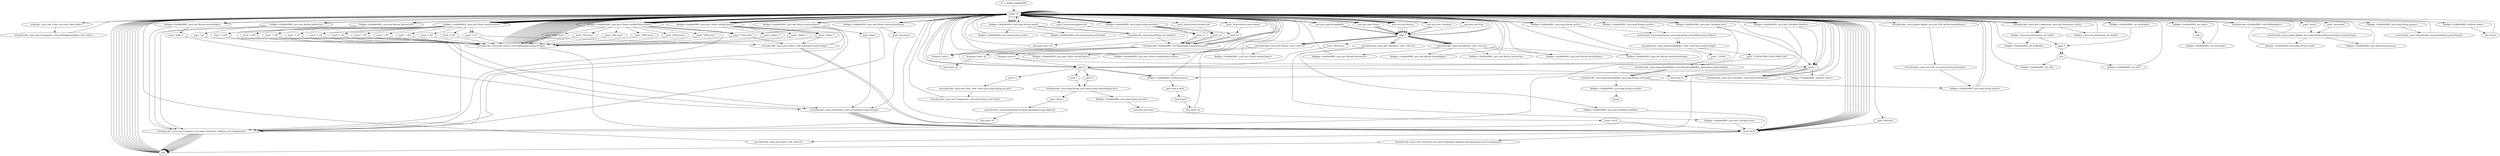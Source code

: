 digraph "" {
    "r0 := @this: hubble0981"
    "load.r r0"
    "r0 := @this: hubble0981"->"load.r r0";
    "staticget <java.awt.Color: java.awt.Color white>"
    "load.r r0"->"staticget <java.awt.Color: java.awt.Color white>";
    "virtualinvoke <java.awt.Component: void setBackground(java.awt.Color)>"
    "staticget <java.awt.Color: java.awt.Color white>"->"virtualinvoke <java.awt.Component: void setBackground(java.awt.Color)>";
    "virtualinvoke <java.awt.Component: void setBackground(java.awt.Color)>"->"load.r r0";
    "new java.awt.Font"
    "load.r r0"->"new java.awt.Font";
    "dup1.r"
    "new java.awt.Font"->"dup1.r";
    "push \"Helvetica\""
    "dup1.r"->"push \"Helvetica\"";
    "push 0"
    "push \"Helvetica\""->"push 0";
    "push 12"
    "push 0"->"push 12";
    "specialinvoke <java.awt.Font: void <init>(java.lang.String,int,int)>"
    "push 12"->"specialinvoke <java.awt.Font: void <init>(java.lang.String,int,int)>";
    "virtualinvoke <java.awt.Component: void setFont(java.awt.Font)>"
    "specialinvoke <java.awt.Font: void <init>(java.lang.String,int,int)>"->"virtualinvoke <java.awt.Component: void setFont(java.awt.Font)>";
    "virtualinvoke <java.awt.Component: void setFont(java.awt.Font)>"->"load.r r0";
    "load.r r0"->"load.r r0";
    "virtualinvoke <java.awt.Component: java.awt.Dimension size()>"
    "load.r r0"->"virtualinvoke <java.awt.Component: java.awt.Dimension size()>";
    "fieldget <java.awt.Dimension: int width>"
    "virtualinvoke <java.awt.Component: java.awt.Dimension size()>"->"fieldget <java.awt.Dimension: int width>";
    "fieldput <hubble0981: int myWidth>"
    "fieldget <java.awt.Dimension: int width>"->"fieldput <hubble0981: int myWidth>";
    "fieldput <hubble0981: int myWidth>"->"load.r r0";
    "load.r r0"->"load.r r0";
    "load.r r0"->"virtualinvoke <java.awt.Component: java.awt.Dimension size()>";
    "fieldget <java.awt.Dimension: int height>"
    "virtualinvoke <java.awt.Component: java.awt.Dimension size()>"->"fieldget <java.awt.Dimension: int height>";
    "fieldget <java.awt.Dimension: int height>"->"load.r r0";
    "fieldget <hubble0981: int oben>"
    "load.r r0"->"fieldget <hubble0981: int oben>";
    "sub.i"
    "fieldget <hubble0981: int oben>"->"sub.i";
    "fieldput <hubble0981: int myHeight>"
    "sub.i"->"fieldput <hubble0981: int myHeight>";
    "fieldput <hubble0981: int myHeight>"->"load.r r0";
    "load.r r0"->"load.r r0";
    "load.r r0"->"virtualinvoke <java.awt.Component: java.awt.Dimension size()>";
    "virtualinvoke <java.awt.Component: java.awt.Dimension size()>"->"fieldget <java.awt.Dimension: int width>";
    "push 2"
    "fieldget <java.awt.Dimension: int width>"->"push 2";
    "div.i"
    "push 2"->"div.i";
    "fieldput <hubble0981: int xM>"
    "div.i"->"fieldput <hubble0981: int xM>";
    "fieldput <hubble0981: int xM>"->"load.r r0";
    "load.r r0"->"load.r r0";
    "fieldget <hubble0981: int myHeight>"
    "load.r r0"->"fieldget <hubble0981: int myHeight>";
    "fieldget <hubble0981: int myHeight>"->"push 2";
    "push 2"->"div.i";
    "fieldput <hubble0981: int yM>"
    "div.i"->"fieldput <hubble0981: int yM>";
    "fieldput <hubble0981: int yM>"->"load.r r0";
    "virtualinvoke <hubble0981: void doRandom()>"
    "load.r r0"->"virtualinvoke <hubble0981: void doRandom()>";
    "virtualinvoke <hubble0981: void doRandom()>"->"load.r r0";
    "load.r r0"->"load.r r0";
    "virtualinvoke <java.applet.Applet: java.net.URL getDocumentBase()>"
    "load.r r0"->"virtualinvoke <java.applet.Applet: java.net.URL getDocumentBase()>";
    "virtualinvoke <java.net.URL: java.lang.String toString()>"
    "virtualinvoke <java.applet.Applet: java.net.URL getDocumentBase()>"->"virtualinvoke <java.net.URL: java.lang.String toString()>";
    "fieldput <hubble0981: java.lang.String myStr>"
    "virtualinvoke <java.net.URL: java.lang.String toString()>"->"fieldput <hubble0981: java.lang.String myStr>";
    "fieldput <hubble0981: java.lang.String myStr>"->"load.r r0";
    "new java.lang.StringBuffer"
    "load.r r0"->"new java.lang.StringBuffer";
    "new java.lang.StringBuffer"->"dup1.r";
    "dup1.r"->"load.r r0";
    "fieldget <hubble0981: java.lang.String myStr>"
    "load.r r0"->"fieldget <hubble0981: java.lang.String myStr>";
    "staticinvoke <java.lang.String: java.lang.String valueOf(java.lang.Object)>"
    "fieldget <hubble0981: java.lang.String myStr>"->"staticinvoke <java.lang.String: java.lang.String valueOf(java.lang.Object)>";
    "specialinvoke <java.lang.StringBuffer: void <init>(java.lang.String)>"
    "staticinvoke <java.lang.String: java.lang.String valueOf(java.lang.Object)>"->"specialinvoke <java.lang.StringBuffer: void <init>(java.lang.String)>";
    "push \"1234567890123456789012345\""
    "specialinvoke <java.lang.StringBuffer: void <init>(java.lang.String)>"->"push \"1234567890123456789012345\"";
    "virtualinvoke <java.lang.StringBuffer: java.lang.StringBuffer append(java.lang.String)>"
    "push \"1234567890123456789012345\""->"virtualinvoke <java.lang.StringBuffer: java.lang.StringBuffer append(java.lang.String)>";
    "virtualinvoke <java.lang.StringBuffer: java.lang.String toString()>"
    "virtualinvoke <java.lang.StringBuffer: java.lang.StringBuffer append(java.lang.String)>"->"virtualinvoke <java.lang.StringBuffer: java.lang.String toString()>";
    "virtualinvoke <java.lang.StringBuffer: java.lang.String toString()>"->"fieldput <hubble0981: java.lang.String myStr>";
    "fieldput <hubble0981: java.lang.String myStr>"->"load.r r0";
    "load.r r0"->"load.r r0";
    "load.r r0"->"fieldget <hubble0981: java.lang.String myStr>";
    "fieldget <hubble0981: java.lang.String myStr>"->"push 0";
    "push 27"
    "push 0"->"push 27";
    "virtualinvoke <java.lang.String: java.lang.String substring(int,int)>"
    "push 27"->"virtualinvoke <java.lang.String: java.lang.String substring(int,int)>";
    "fieldput <hubble0981: java.lang.String wwwStr>"
    "virtualinvoke <java.lang.String: java.lang.String substring(int,int)>"->"fieldput <hubble0981: java.lang.String wwwStr>";
    "new java.awt.Panel"
    "fieldput <hubble0981: java.lang.String wwwStr>"->"new java.awt.Panel";
    "store.r $r16"
    "new java.awt.Panel"->"store.r $r16";
    "load.r $r16"
    "store.r $r16"->"load.r $r16";
    "specialinvoke <java.awt.Panel: void <init>()>"
    "load.r $r16"->"specialinvoke <java.awt.Panel: void <init>()>";
    "specialinvoke <java.awt.Panel: void <init>()>"->"load.r r0";
    "push \"Buttons\""
    "load.r r0"->"push \"Buttons\"";
    "push \"Buttons\""->"load.r $r16";
    "virtualinvoke <java.awt.Container: java.awt.Component add(java.lang.String,java.awt.Component)>"
    "load.r $r16"->"virtualinvoke <java.awt.Container: java.awt.Component add(java.lang.String,java.awt.Component)>";
    "pop"
    "virtualinvoke <java.awt.Container: java.awt.Component add(java.lang.String,java.awt.Component)>"->"pop";
    "pop"->"load.r r0";
    "new java.awt.Choice"
    "load.r r0"->"new java.awt.Choice";
    "new java.awt.Choice"->"dup1.r";
    "specialinvoke <java.awt.Choice: void <init>()>"
    "dup1.r"->"specialinvoke <java.awt.Choice: void <init>()>";
    "fieldput <hubble0981: java.awt.Choice factorChoice>"
    "specialinvoke <java.awt.Choice: void <init>()>"->"fieldput <hubble0981: java.awt.Choice factorChoice>";
    "fieldput <hubble0981: java.awt.Choice factorChoice>"->"load.r r0";
    "fieldget <hubble0981: java.awt.Choice factorChoice>"
    "load.r r0"->"fieldget <hubble0981: java.awt.Choice factorChoice>";
    "push \"1.00\""
    "fieldget <hubble0981: java.awt.Choice factorChoice>"->"push \"1.00\"";
    "virtualinvoke <java.awt.Choice: void addItem(java.lang.String)>"
    "push \"1.00\""->"virtualinvoke <java.awt.Choice: void addItem(java.lang.String)>";
    "virtualinvoke <java.awt.Choice: void addItem(java.lang.String)>"->"load.r r0";
    "load.r r0"->"fieldget <hubble0981: java.awt.Choice factorChoice>";
    "push \"1.02\""
    "fieldget <hubble0981: java.awt.Choice factorChoice>"->"push \"1.02\"";
    "push \"1.02\""->"virtualinvoke <java.awt.Choice: void addItem(java.lang.String)>";
    "virtualinvoke <java.awt.Choice: void addItem(java.lang.String)>"->"load.r r0";
    "load.r r0"->"fieldget <hubble0981: java.awt.Choice factorChoice>";
    "push \"1.04\""
    "fieldget <hubble0981: java.awt.Choice factorChoice>"->"push \"1.04\"";
    "push \"1.04\""->"virtualinvoke <java.awt.Choice: void addItem(java.lang.String)>";
    "virtualinvoke <java.awt.Choice: void addItem(java.lang.String)>"->"load.r r0";
    "load.r r0"->"fieldget <hubble0981: java.awt.Choice factorChoice>";
    "push \"1.06\""
    "fieldget <hubble0981: java.awt.Choice factorChoice>"->"push \"1.06\"";
    "push \"1.06\""->"virtualinvoke <java.awt.Choice: void addItem(java.lang.String)>";
    "virtualinvoke <java.awt.Choice: void addItem(java.lang.String)>"->"load.r r0";
    "load.r r0"->"fieldget <hubble0981: java.awt.Choice factorChoice>";
    "push \"1.08\""
    "fieldget <hubble0981: java.awt.Choice factorChoice>"->"push \"1.08\"";
    "push \"1.08\""->"virtualinvoke <java.awt.Choice: void addItem(java.lang.String)>";
    "virtualinvoke <java.awt.Choice: void addItem(java.lang.String)>"->"load.r r0";
    "load.r r0"->"fieldget <hubble0981: java.awt.Choice factorChoice>";
    "push \"1.10\""
    "fieldget <hubble0981: java.awt.Choice factorChoice>"->"push \"1.10\"";
    "push \"1.10\""->"virtualinvoke <java.awt.Choice: void addItem(java.lang.String)>";
    "virtualinvoke <java.awt.Choice: void addItem(java.lang.String)>"->"load.r r0";
    "load.r r0"->"fieldget <hubble0981: java.awt.Choice factorChoice>";
    "push \"1.12\""
    "fieldget <hubble0981: java.awt.Choice factorChoice>"->"push \"1.12\"";
    "push \"1.12\""->"virtualinvoke <java.awt.Choice: void addItem(java.lang.String)>";
    "virtualinvoke <java.awt.Choice: void addItem(java.lang.String)>"->"load.r r0";
    "load.r r0"->"fieldget <hubble0981: java.awt.Choice factorChoice>";
    "push \"1.14\""
    "fieldget <hubble0981: java.awt.Choice factorChoice>"->"push \"1.14\"";
    "push \"1.14\""->"virtualinvoke <java.awt.Choice: void addItem(java.lang.String)>";
    "virtualinvoke <java.awt.Choice: void addItem(java.lang.String)>"->"load.r r0";
    "load.r r0"->"fieldget <hubble0981: java.awt.Choice factorChoice>";
    "push \"1.16\""
    "fieldget <hubble0981: java.awt.Choice factorChoice>"->"push \"1.16\"";
    "push \"1.16\""->"virtualinvoke <java.awt.Choice: void addItem(java.lang.String)>";
    "virtualinvoke <java.awt.Choice: void addItem(java.lang.String)>"->"load.r r0";
    "load.r r0"->"fieldget <hubble0981: java.awt.Choice factorChoice>";
    "push \"1.18\""
    "fieldget <hubble0981: java.awt.Choice factorChoice>"->"push \"1.18\"";
    "push \"1.18\""->"virtualinvoke <java.awt.Choice: void addItem(java.lang.String)>";
    "virtualinvoke <java.awt.Choice: void addItem(java.lang.String)>"->"load.r r0";
    "load.r r0"->"fieldget <hubble0981: java.awt.Choice factorChoice>";
    "push \"1.20\""
    "fieldget <hubble0981: java.awt.Choice factorChoice>"->"push \"1.20\"";
    "push \"1.20\""->"virtualinvoke <java.awt.Choice: void addItem(java.lang.String)>";
    "virtualinvoke <java.awt.Choice: void addItem(java.lang.String)>"->"load.r r0";
    "load.r r0"->"fieldget <hubble0981: java.awt.Choice factorChoice>";
    "fieldget <hubble0981: java.awt.Choice factorChoice>"->"push \"1.10\"";
    "virtualinvoke <java.awt.Choice: void select(java.lang.String)>"
    "push \"1.10\""->"virtualinvoke <java.awt.Choice: void select(java.lang.String)>";
    "virtualinvoke <java.awt.Choice: void select(java.lang.String)>"->"load.r $r16";
    "load.r $r16"->"load.r r0";
    "load.r r0"->"fieldget <hubble0981: java.awt.Choice factorChoice>";
    "virtualinvoke <java.awt.Container: java.awt.Component add(java.awt.Component)>"
    "fieldget <hubble0981: java.awt.Choice factorChoice>"->"virtualinvoke <java.awt.Container: java.awt.Component add(java.awt.Component)>";
    "virtualinvoke <java.awt.Container: java.awt.Component add(java.awt.Component)>"->"pop";
    "pop"->"load.r r0";
    "load.r r0"->"new java.awt.Choice";
    "new java.awt.Choice"->"dup1.r";
    "dup1.r"->"specialinvoke <java.awt.Choice: void <init>()>";
    "fieldput <hubble0981: java.awt.Choice numberStarsChoice>"
    "specialinvoke <java.awt.Choice: void <init>()>"->"fieldput <hubble0981: java.awt.Choice numberStarsChoice>";
    "fieldput <hubble0981: java.awt.Choice numberStarsChoice>"->"load.r r0";
    "fieldget <hubble0981: java.awt.Choice numberStarsChoice>"
    "load.r r0"->"fieldget <hubble0981: java.awt.Choice numberStarsChoice>";
    "push \"250 stars\""
    "fieldget <hubble0981: java.awt.Choice numberStarsChoice>"->"push \"250 stars\"";
    "push \"250 stars\""->"virtualinvoke <java.awt.Choice: void addItem(java.lang.String)>";
    "virtualinvoke <java.awt.Choice: void addItem(java.lang.String)>"->"load.r r0";
    "load.r r0"->"fieldget <hubble0981: java.awt.Choice numberStarsChoice>";
    "push \"500 stars\""
    "fieldget <hubble0981: java.awt.Choice numberStarsChoice>"->"push \"500 stars\"";
    "push \"500 stars\""->"virtualinvoke <java.awt.Choice: void addItem(java.lang.String)>";
    "virtualinvoke <java.awt.Choice: void addItem(java.lang.String)>"->"load.r r0";
    "load.r r0"->"fieldget <hubble0981: java.awt.Choice numberStarsChoice>";
    "push \"1000 stars\""
    "fieldget <hubble0981: java.awt.Choice numberStarsChoice>"->"push \"1000 stars\"";
    "push \"1000 stars\""->"virtualinvoke <java.awt.Choice: void addItem(java.lang.String)>";
    "virtualinvoke <java.awt.Choice: void addItem(java.lang.String)>"->"load.r r0";
    "load.r r0"->"fieldget <hubble0981: java.awt.Choice numberStarsChoice>";
    "push \"1500 stars\""
    "fieldget <hubble0981: java.awt.Choice numberStarsChoice>"->"push \"1500 stars\"";
    "push \"1500 stars\""->"virtualinvoke <java.awt.Choice: void addItem(java.lang.String)>";
    "virtualinvoke <java.awt.Choice: void addItem(java.lang.String)>"->"load.r r0";
    "load.r r0"->"fieldget <hubble0981: java.awt.Choice numberStarsChoice>";
    "push \"2000 stars\""
    "fieldget <hubble0981: java.awt.Choice numberStarsChoice>"->"push \"2000 stars\"";
    "push \"2000 stars\""->"virtualinvoke <java.awt.Choice: void addItem(java.lang.String)>";
    "virtualinvoke <java.awt.Choice: void addItem(java.lang.String)>"->"load.r r0";
    "load.r r0"->"fieldget <hubble0981: java.awt.Choice numberStarsChoice>";
    "push \"2500 stars\""
    "fieldget <hubble0981: java.awt.Choice numberStarsChoice>"->"push \"2500 stars\"";
    "push \"2500 stars\""->"virtualinvoke <java.awt.Choice: void addItem(java.lang.String)>";
    "virtualinvoke <java.awt.Choice: void addItem(java.lang.String)>"->"load.r r0";
    "load.r r0"->"fieldget <hubble0981: java.awt.Choice numberStarsChoice>";
    "push \"3000 stars\""
    "fieldget <hubble0981: java.awt.Choice numberStarsChoice>"->"push \"3000 stars\"";
    "push \"3000 stars\""->"virtualinvoke <java.awt.Choice: void addItem(java.lang.String)>";
    "virtualinvoke <java.awt.Choice: void addItem(java.lang.String)>"->"load.r r0";
    "load.r r0"->"fieldget <hubble0981: java.awt.Choice numberStarsChoice>";
    "fieldget <hubble0981: java.awt.Choice numberStarsChoice>"->"push \"1500 stars\"";
    "push \"1500 stars\""->"virtualinvoke <java.awt.Choice: void select(java.lang.String)>";
    "virtualinvoke <java.awt.Choice: void select(java.lang.String)>"->"load.r $r16";
    "load.r $r16"->"load.r r0";
    "load.r r0"->"fieldget <hubble0981: java.awt.Choice numberStarsChoice>";
    "fieldget <hubble0981: java.awt.Choice numberStarsChoice>"->"virtualinvoke <java.awt.Container: java.awt.Component add(java.awt.Component)>";
    "virtualinvoke <java.awt.Container: java.awt.Component add(java.awt.Component)>"->"pop";
    "pop"->"load.r r0";
    "new java.awt.Button"
    "load.r r0"->"new java.awt.Button";
    "new java.awt.Button"->"dup1.r";
    "specialinvoke <java.awt.Button: void <init>()>"
    "dup1.r"->"specialinvoke <java.awt.Button: void <init>()>";
    "fieldput <hubble0981: java.awt.Button buttonLeft>"
    "specialinvoke <java.awt.Button: void <init>()>"->"fieldput <hubble0981: java.awt.Button buttonLeft>";
    "fieldput <hubble0981: java.awt.Button buttonLeft>"->"load.r r0";
    "fieldget <hubble0981: java.awt.Button buttonLeft>"
    "load.r r0"->"fieldget <hubble0981: java.awt.Button buttonLeft>";
    "push \"< left\""
    "fieldget <hubble0981: java.awt.Button buttonLeft>"->"push \"< left\"";
    "virtualinvoke <java.awt.Button: void setLabel(java.lang.String)>"
    "push \"< left\""->"virtualinvoke <java.awt.Button: void setLabel(java.lang.String)>";
    "virtualinvoke <java.awt.Button: void setLabel(java.lang.String)>"->"load.r $r16";
    "load.r $r16"->"load.r r0";
    "load.r r0"->"fieldget <hubble0981: java.awt.Button buttonLeft>";
    "fieldget <hubble0981: java.awt.Button buttonLeft>"->"virtualinvoke <java.awt.Container: java.awt.Component add(java.awt.Component)>";
    "virtualinvoke <java.awt.Container: java.awt.Component add(java.awt.Component)>"->"pop";
    "pop"->"load.r r0";
    "load.r r0"->"new java.awt.Button";
    "new java.awt.Button"->"dup1.r";
    "dup1.r"->"specialinvoke <java.awt.Button: void <init>()>";
    "fieldput <hubble0981: java.awt.Button buttonRight>"
    "specialinvoke <java.awt.Button: void <init>()>"->"fieldput <hubble0981: java.awt.Button buttonRight>";
    "fieldput <hubble0981: java.awt.Button buttonRight>"->"load.r r0";
    "fieldget <hubble0981: java.awt.Button buttonRight>"
    "load.r r0"->"fieldget <hubble0981: java.awt.Button buttonRight>";
    "push \"right >\""
    "fieldget <hubble0981: java.awt.Button buttonRight>"->"push \"right >\"";
    "push \"right >\""->"virtualinvoke <java.awt.Button: void setLabel(java.lang.String)>";
    "virtualinvoke <java.awt.Button: void setLabel(java.lang.String)>"->"load.r $r16";
    "load.r $r16"->"load.r r0";
    "load.r r0"->"fieldget <hubble0981: java.awt.Button buttonRight>";
    "fieldget <hubble0981: java.awt.Button buttonRight>"->"virtualinvoke <java.awt.Container: java.awt.Component add(java.awt.Component)>";
    "virtualinvoke <java.awt.Container: java.awt.Component add(java.awt.Component)>"->"pop";
    "pop"->"load.r r0";
    "load.r r0"->"new java.awt.Button";
    "new java.awt.Button"->"dup1.r";
    "dup1.r"->"specialinvoke <java.awt.Button: void <init>()>";
    "fieldput <hubble0981: java.awt.Button buttonUp>"
    "specialinvoke <java.awt.Button: void <init>()>"->"fieldput <hubble0981: java.awt.Button buttonUp>";
    "fieldput <hubble0981: java.awt.Button buttonUp>"->"load.r r0";
    "fieldget <hubble0981: java.awt.Button buttonUp>"
    "load.r r0"->"fieldget <hubble0981: java.awt.Button buttonUp>";
    "push \"up\""
    "fieldget <hubble0981: java.awt.Button buttonUp>"->"push \"up\"";
    "push \"up\""->"virtualinvoke <java.awt.Button: void setLabel(java.lang.String)>";
    "virtualinvoke <java.awt.Button: void setLabel(java.lang.String)>"->"load.r $r16";
    "load.r $r16"->"load.r r0";
    "load.r r0"->"fieldget <hubble0981: java.awt.Button buttonUp>";
    "fieldget <hubble0981: java.awt.Button buttonUp>"->"virtualinvoke <java.awt.Container: java.awt.Component add(java.awt.Component)>";
    "virtualinvoke <java.awt.Container: java.awt.Component add(java.awt.Component)>"->"pop";
    "pop"->"load.r r0";
    "load.r r0"->"new java.awt.Button";
    "new java.awt.Button"->"dup1.r";
    "dup1.r"->"specialinvoke <java.awt.Button: void <init>()>";
    "fieldput <hubble0981: java.awt.Button buttonDown>"
    "specialinvoke <java.awt.Button: void <init>()>"->"fieldput <hubble0981: java.awt.Button buttonDown>";
    "fieldput <hubble0981: java.awt.Button buttonDown>"->"load.r r0";
    "fieldget <hubble0981: java.awt.Button buttonDown>"
    "load.r r0"->"fieldget <hubble0981: java.awt.Button buttonDown>";
    "push \"down\""
    "fieldget <hubble0981: java.awt.Button buttonDown>"->"push \"down\"";
    "push \"down\""->"virtualinvoke <java.awt.Button: void setLabel(java.lang.String)>";
    "virtualinvoke <java.awt.Button: void setLabel(java.lang.String)>"->"load.r $r16";
    "load.r $r16"->"load.r r0";
    "load.r r0"->"fieldget <hubble0981: java.awt.Button buttonDown>";
    "fieldget <hubble0981: java.awt.Button buttonDown>"->"virtualinvoke <java.awt.Container: java.awt.Component add(java.awt.Component)>";
    "virtualinvoke <java.awt.Container: java.awt.Component add(java.awt.Component)>"->"pop";
    "pop"->"load.r r0";
    "load.r r0"->"new java.awt.Button";
    "new java.awt.Button"->"dup1.r";
    "dup1.r"->"specialinvoke <java.awt.Button: void <init>()>";
    "fieldput <hubble0981: java.awt.Button buttonStartStop>"
    "specialinvoke <java.awt.Button: void <init>()>"->"fieldput <hubble0981: java.awt.Button buttonStartStop>";
    "fieldput <hubble0981: java.awt.Button buttonStartStop>"->"load.r r0";
    "fieldget <hubble0981: java.awt.Button buttonStartStop>"
    "load.r r0"->"fieldget <hubble0981: java.awt.Button buttonStartStop>";
    "push \"new/reset\""
    "fieldget <hubble0981: java.awt.Button buttonStartStop>"->"push \"new/reset\"";
    "push \"new/reset\""->"virtualinvoke <java.awt.Button: void setLabel(java.lang.String)>";
    "virtualinvoke <java.awt.Button: void setLabel(java.lang.String)>"->"load.r $r16";
    "load.r $r16"->"load.r r0";
    "load.r r0"->"fieldget <hubble0981: java.awt.Button buttonStartStop>";
    "fieldget <hubble0981: java.awt.Button buttonStartStop>"->"virtualinvoke <java.awt.Container: java.awt.Component add(java.awt.Component)>";
    "virtualinvoke <java.awt.Container: java.awt.Component add(java.awt.Component)>"->"pop";
    "pop"->"load.r r0";
    "load.r r0"->"new java.awt.Choice";
    "new java.awt.Choice"->"dup1.r";
    "dup1.r"->"specialinvoke <java.awt.Choice: void <init>()>";
    "fieldput <hubble0981: java.awt.Choice radiusChoice>"
    "specialinvoke <java.awt.Choice: void <init>()>"->"fieldput <hubble0981: java.awt.Choice radiusChoice>";
    "fieldput <hubble0981: java.awt.Choice radiusChoice>"->"load.r r0";
    "fieldget <hubble0981: java.awt.Choice radiusChoice>"
    "load.r r0"->"fieldget <hubble0981: java.awt.Choice radiusChoice>";
    "push \"radius 1\""
    "fieldget <hubble0981: java.awt.Choice radiusChoice>"->"push \"radius 1\"";
    "push \"radius 1\""->"virtualinvoke <java.awt.Choice: void addItem(java.lang.String)>";
    "virtualinvoke <java.awt.Choice: void addItem(java.lang.String)>"->"load.r r0";
    "load.r r0"->"fieldget <hubble0981: java.awt.Choice radiusChoice>";
    "push \"radius 2\""
    "fieldget <hubble0981: java.awt.Choice radiusChoice>"->"push \"radius 2\"";
    "push \"radius 2\""->"virtualinvoke <java.awt.Choice: void addItem(java.lang.String)>";
    "virtualinvoke <java.awt.Choice: void addItem(java.lang.String)>"->"load.r r0";
    "load.r r0"->"fieldget <hubble0981: java.awt.Choice radiusChoice>";
    "push \"radius 3\""
    "fieldget <hubble0981: java.awt.Choice radiusChoice>"->"push \"radius 3\"";
    "push \"radius 3\""->"virtualinvoke <java.awt.Choice: void addItem(java.lang.String)>";
    "virtualinvoke <java.awt.Choice: void addItem(java.lang.String)>"->"load.r $r16";
    "load.r $r16"->"load.r r0";
    "load.r r0"->"fieldget <hubble0981: java.awt.Choice radiusChoice>";
    "fieldget <hubble0981: java.awt.Choice radiusChoice>"->"virtualinvoke <java.awt.Container: java.awt.Component add(java.awt.Component)>";
    "virtualinvoke <java.awt.Container: java.awt.Component add(java.awt.Component)>"->"pop";
    "pop"->"load.r r0";
    "load.r r0"->"fieldget <hubble0981: java.awt.Choice radiusChoice>";
    "fieldget <hubble0981: java.awt.Choice radiusChoice>"->"push \"radius 2\"";
    "push \"radius 2\""->"virtualinvoke <java.awt.Choice: void select(java.lang.String)>";
    "virtualinvoke <java.awt.Choice: void select(java.lang.String)>"->"load.r r0";
    "new java.awt.Checkbox"
    "load.r r0"->"new java.awt.Checkbox";
    "new java.awt.Checkbox"->"dup1.r";
    "specialinvoke <java.awt.Checkbox: void <init>()>"
    "dup1.r"->"specialinvoke <java.awt.Checkbox: void <init>()>";
    "fieldput <hubble0981: java.awt.Checkbox box>"
    "specialinvoke <java.awt.Checkbox: void <init>()>"->"fieldput <hubble0981: java.awt.Checkbox box>";
    "fieldput <hubble0981: java.awt.Checkbox box>"->"load.r $r16";
    "load.r $r16"->"load.r r0";
    "fieldget <hubble0981: java.awt.Checkbox box>"
    "load.r r0"->"fieldget <hubble0981: java.awt.Checkbox box>";
    "fieldget <hubble0981: java.awt.Checkbox box>"->"virtualinvoke <java.awt.Container: java.awt.Component add(java.awt.Component)>";
    "virtualinvoke <java.awt.Container: java.awt.Component add(java.awt.Component)>"->"pop";
    "pop"->"load.r r0";
    "load.r r0"->"fieldget <hubble0981: java.awt.Checkbox box>";
    "push 1"
    "fieldget <hubble0981: java.awt.Checkbox box>"->"push 1";
    "virtualinvoke <java.awt.Checkbox: void setState(boolean)>"
    "push 1"->"virtualinvoke <java.awt.Checkbox: void setState(boolean)>";
    "virtualinvoke <java.awt.Checkbox: void setState(boolean)>"->"load.r r0";
    "load.r r0"->"new java.awt.Checkbox";
    "new java.awt.Checkbox"->"dup1.r";
    "dup1.r"->"specialinvoke <java.awt.Checkbox: void <init>()>";
    "fieldput <hubble0981: java.awt.Checkbox lineBox>"
    "specialinvoke <java.awt.Checkbox: void <init>()>"->"fieldput <hubble0981: java.awt.Checkbox lineBox>";
    "fieldput <hubble0981: java.awt.Checkbox lineBox>"->"load.r $r16";
    "load.r $r16"->"load.r r0";
    "fieldget <hubble0981: java.awt.Checkbox lineBox>"
    "load.r r0"->"fieldget <hubble0981: java.awt.Checkbox lineBox>";
    "fieldget <hubble0981: java.awt.Checkbox lineBox>"->"virtualinvoke <java.awt.Container: java.awt.Component add(java.awt.Component)>";
    "virtualinvoke <java.awt.Container: java.awt.Component add(java.awt.Component)>"->"pop";
    "pop"->"load.r r0";
    "load.r r0"->"fieldget <hubble0981: java.awt.Checkbox lineBox>";
    "fieldget <hubble0981: java.awt.Checkbox lineBox>"->"push 1";
    "push 1"->"virtualinvoke <java.awt.Checkbox: void setState(boolean)>";
    "virtualinvoke <java.awt.Checkbox: void setState(boolean)>"->"load.r r0";
    "load.r r0"->"load.r r0";
    "push \"email\""
    "load.r r0"->"push \"email\"";
    "virtualinvoke <java.applet.Applet: java.lang.String getParameter(java.lang.String)>"
    "push \"email\""->"virtualinvoke <java.applet.Applet: java.lang.String getParameter(java.lang.String)>";
    "fieldput <hubble0981: java.lang.String email>"
    "virtualinvoke <java.applet.Applet: java.lang.String getParameter(java.lang.String)>"->"fieldput <hubble0981: java.lang.String email>";
    "fieldput <hubble0981: java.lang.String email>"->"load.r r0";
    "load.r r0"->"load.r r0";
    "push \"password\""
    "load.r r0"->"push \"password\"";
    "push \"password\""->"virtualinvoke <java.applet.Applet: java.lang.String getParameter(java.lang.String)>";
    "fieldput <hubble0981: java.lang.String param>"
    "virtualinvoke <java.applet.Applet: java.lang.String getParameter(java.lang.String)>"->"fieldput <hubble0981: java.lang.String param>";
    "fieldput <hubble0981: java.lang.String param>"->"load.r r0";
    "load.r r0"->"load.r r0";
    "fieldget <hubble0981: java.lang.String email>"
    "load.r r0"->"fieldget <hubble0981: java.lang.String email>";
    "fieldput <hubble0981: java.lang.String usrStr>"
    "fieldget <hubble0981: java.lang.String email>"->"fieldput <hubble0981: java.lang.String usrStr>";
    "fieldput <hubble0981: java.lang.String usrStr>"->"load.r r0";
    "load.r r0"->"load.r r0";
    "load.r r0"->"fieldget <hubble0981: java.lang.String email>";
    "fieldput <hubble0981: java.lang.String userString>"
    "fieldget <hubble0981: java.lang.String email>"->"fieldput <hubble0981: java.lang.String userString>";
    "fieldput <hubble0981: java.lang.String userString>"->"load.r r0";
    "load.r r0"->"load.r r0";
    "fieldget <hubble0981: java.lang.String wwwStr>"
    "load.r r0"->"fieldget <hubble0981: java.lang.String wwwStr>";
    "push 22"
    "fieldget <hubble0981: java.lang.String wwwStr>"->"push 22";
    "virtualinvoke <hubble0981: int formula(java.lang.String,int)>"
    "push 22"->"virtualinvoke <hubble0981: int formula(java.lang.String,int)>";
    "virtualinvoke <hubble0981: int formula(java.lang.String,int)>"->"load.r r0";
    "push \"http://www.GeoAstro.de\""
    "load.r r0"->"push \"http://www.GeoAstro.de\"";
    "push \"http://www.GeoAstro.de\""->"push 22";
    "push 22"->"virtualinvoke <hubble0981: int formula(java.lang.String,int)>";
    "ifcmpeq.i push 1"
    "virtualinvoke <hubble0981: int formula(java.lang.String,int)>"->"ifcmpeq.i push 1";
    "ifcmpeq.i push 1"->"load.r r0";
    "load.r r0"->"load.r r0";
    "load.r r0"->"fieldget <hubble0981: java.lang.String wwwStr>";
    "push 24"
    "fieldget <hubble0981: java.lang.String wwwStr>"->"push 24";
    "push 24"->"virtualinvoke <hubble0981: int formula(java.lang.String,int)>";
    "virtualinvoke <hubble0981: int formula(java.lang.String,int)>"->"load.r r0";
    "push \"http://www.venus-transit\""
    "load.r r0"->"push \"http://www.venus-transit\"";
    "push \"http://www.venus-transit\""->"push 24";
    "push 24"->"virtualinvoke <hubble0981: int formula(java.lang.String,int)>";
    "virtualinvoke <hubble0981: int formula(java.lang.String,int)>"->"ifcmpeq.i push 1";
    "ifcmpeq.i push 1"->"load.r r0";
    "load.r r0"->"load.r r0";
    "load.r r0"->"fieldget <hubble0981: java.lang.String wwwStr>";
    "push 21"
    "fieldget <hubble0981: java.lang.String wwwStr>"->"push 21";
    "push 21"->"virtualinvoke <hubble0981: int formula(java.lang.String,int)>";
    "virtualinvoke <hubble0981: int formula(java.lang.String,int)>"->"load.r r0";
    "push \"http://www.jgiesen.de\""
    "load.r r0"->"push \"http://www.jgiesen.de\"";
    "push \"http://www.jgiesen.de\""->"push 21";
    "push 21"->"virtualinvoke <hubble0981: int formula(java.lang.String,int)>";
    "ifcmpne.i push 0"
    "virtualinvoke <hubble0981: int formula(java.lang.String,int)>"->"ifcmpne.i push 0";
    "ifcmpne.i push 0"->"push 1";
    "store.b $r16"
    "push 1"->"store.b $r16";
    "store.b $r16"->"load.r r0";
    "load.r r0"->"push 1";
    "fieldput <hubble0981: boolean online>"
    "push 1"->"fieldput <hubble0981: boolean online>";
    "fieldput <hubble0981: boolean online>"->"load.r r0";
    "load.r r0"->"push 0";
    "fieldput <hubble0981: boolean demo>"
    "push 0"->"fieldput <hubble0981: boolean demo>";
    "goto load.b $r16"
    "fieldput <hubble0981: boolean demo>"->"goto load.b $r16";
    "load.b $r16"
    "goto load.b $r16"->"load.b $r16";
    "ifne load.r r0"
    "load.b $r16"->"ifne load.r r0";
    "ifne load.r r0"->"load.r r0";
    "load.r r0"->"fieldget <hubble0981: java.lang.String email>";
    "virtualinvoke <java.lang.String: int length()>"
    "fieldget <hubble0981: java.lang.String email>"->"virtualinvoke <java.lang.String: int length()>";
    "ifeq goto load.r r0"
    "virtualinvoke <java.lang.String: int length()>"->"ifeq goto load.r r0";
    "ifeq goto load.r r0"->"load.r r0";
    "fieldget <hubble0981: java.lang.String param>"
    "load.r r0"->"fieldget <hubble0981: java.lang.String param>";
    "staticinvoke <java.lang.Integer: int parseInt(java.lang.String)>"
    "fieldget <hubble0981: java.lang.String param>"->"staticinvoke <java.lang.Integer: int parseInt(java.lang.String)>";
    "staticinvoke <java.lang.Integer: int parseInt(java.lang.String)>"->"load.r r0";
    "load.r r0"->"load.r r0";
    "load.r r0"->"fieldget <hubble0981: java.lang.String email>";
    "fieldget <hubble0981: java.lang.String email>"->"load.r r0";
    "load.r r0"->"fieldget <hubble0981: java.lang.String email>";
    "fieldget <hubble0981: java.lang.String email>"->"virtualinvoke <java.lang.String: int length()>";
    "virtualinvoke <java.lang.String: int length()>"->"virtualinvoke <hubble0981: int formula(java.lang.String,int)>";
    "ifcmpeq.i load.r r0"
    "virtualinvoke <hubble0981: int formula(java.lang.String,int)>"->"ifcmpeq.i load.r r0";
    "goto load.r r0"
    "ifcmpeq.i load.r r0"->"goto load.r r0";
    "goto load.r r0"->"load.r r0";
    "load.r r0"->"fieldget <hubble0981: java.lang.String wwwStr>";
    "fieldget <hubble0981: java.lang.String wwwStr>"->"push 0";
    "push 7"
    "push 0"->"push 7";
    "push 7"->"virtualinvoke <java.lang.String: java.lang.String substring(int,int)>";
    "push \"http://\""
    "virtualinvoke <java.lang.String: java.lang.String substring(int,int)>"->"push \"http://\"";
    "virtualinvoke <java.lang.String: boolean equals(java.lang.Object)>"
    "push \"http://\""->"virtualinvoke <java.lang.String: boolean equals(java.lang.Object)>";
    "ifeq load.r r0"
    "virtualinvoke <java.lang.String: boolean equals(java.lang.Object)>"->"ifeq load.r r0";
    "ifeq load.r r0"->"load.r r0";
    "load.r r0"->"push 1";
    "push 1"->"fieldput <hubble0981: boolean demo>";
    "fieldput <hubble0981: boolean demo>"->"load.r r0";
    "fieldget <hubble0981: boolean demo>"
    "load.r r0"->"fieldget <hubble0981: boolean demo>";
    "ifeq return"
    "fieldget <hubble0981: boolean demo>"->"ifeq return";
    "ifeq return"->"load.r r0";
    "load.r r0"->"new java.lang.StringBuffer";
    "new java.lang.StringBuffer"->"dup1.r";
    "dup1.r"->"load.r r0";
    "fieldget <hubble0981: java.lang.String versStr>"
    "load.r r0"->"fieldget <hubble0981: java.lang.String versStr>";
    "fieldget <hubble0981: java.lang.String versStr>"->"staticinvoke <java.lang.String: java.lang.String valueOf(java.lang.Object)>";
    "staticinvoke <java.lang.String: java.lang.String valueOf(java.lang.Object)>"->"specialinvoke <java.lang.StringBuffer: void <init>(java.lang.String)>";
    "push \" DEMO\""
    "specialinvoke <java.lang.StringBuffer: void <init>(java.lang.String)>"->"push \" DEMO\"";
    "push \" DEMO\""->"virtualinvoke <java.lang.StringBuffer: java.lang.StringBuffer append(java.lang.String)>";
    "virtualinvoke <java.lang.StringBuffer: java.lang.StringBuffer append(java.lang.String)>"->"virtualinvoke <java.lang.StringBuffer: java.lang.String toString()>";
    "fieldput <hubble0981: java.lang.String versStr>"
    "virtualinvoke <java.lang.StringBuffer: java.lang.String toString()>"->"fieldput <hubble0981: java.lang.String versStr>";
    "return"
    "fieldput <hubble0981: java.lang.String versStr>"->"return";
    "ifcmpeq.i load.r r0"->"load.r r0";
    "load.r r0"->"push 0";
    "push 0"->"fieldput <hubble0981: boolean demo>";
    "ifcmpne.i push 0"->"push 0";
    "push 0"->"store.b $r16";
}
